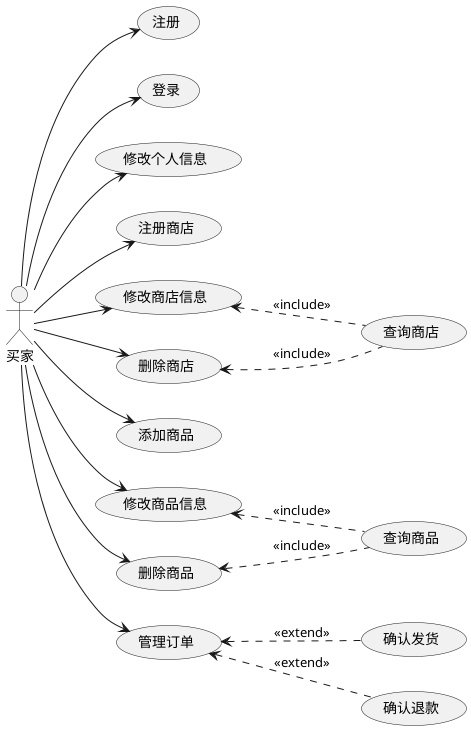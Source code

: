 @startuml

left to right direction

:买家:
买家 --> (注册)
买家 --> (登录)
买家 --> (修改个人信息)
买家 --> (注册商店)
买家 --> (修改商店信息)
买家 --> (删除商店)
买家 --> (添加商品)
买家 --> (修改商品信息)
买家 --> (删除商品)
买家 --> (管理订单)

修改商品信息 <.. (查询商品) : <<include>>
删除商品 <.. (查询商品) : <<include>>

修改商店信息 <.. (查询商店) : <<include>>
删除商店 <.. (查询商店) : <<include>>

管理订单 <.. (确认发货) : <<extend>>
管理订单 <.. (确认退款) : <<extend>>

@enduml